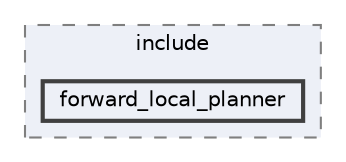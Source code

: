 digraph "smacc_client_library/move_base_z_client/custom_planners/forward_local_planner/include/forward_local_planner"
{
 // LATEX_PDF_SIZE
  bgcolor="transparent";
  edge [fontname=Helvetica,fontsize=10,labelfontname=Helvetica,labelfontsize=10];
  node [fontname=Helvetica,fontsize=10,shape=box,height=0.2,width=0.4];
  compound=true
  subgraph clusterdir_4263db6de18664ccd848a860c588d79f {
    graph [ bgcolor="#edf0f7", pencolor="grey50", label="include", fontname=Helvetica,fontsize=10 style="filled,dashed", URL="dir_4263db6de18664ccd848a860c588d79f.html",tooltip=""]
  dir_4b104cb4434f2781633a42a638fdd071 [label="forward_local_planner", fillcolor="#edf0f7", color="grey25", style="filled,bold", URL="dir_4b104cb4434f2781633a42a638fdd071.html",tooltip=""];
  }
}
